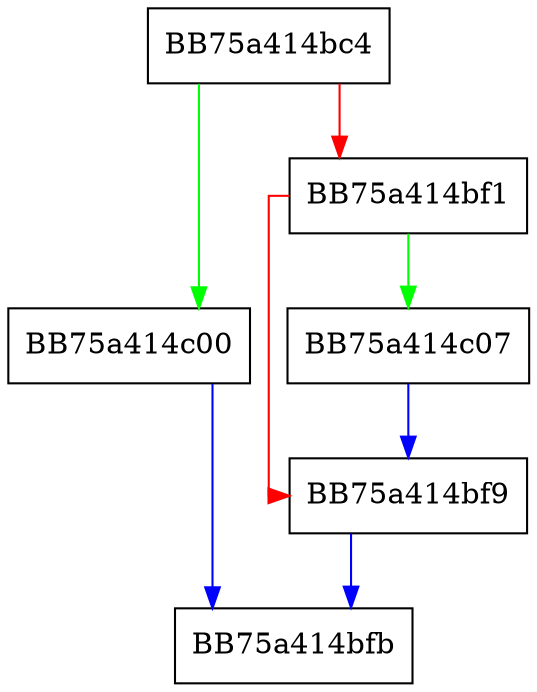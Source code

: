 digraph GetFileDesiredAccess {
  node [shape="box"];
  graph [splines=ortho];
  BB75a414bc4 -> BB75a414c00 [color="green"];
  BB75a414bc4 -> BB75a414bf1 [color="red"];
  BB75a414bf1 -> BB75a414c07 [color="green"];
  BB75a414bf1 -> BB75a414bf9 [color="red"];
  BB75a414bf9 -> BB75a414bfb [color="blue"];
  BB75a414c00 -> BB75a414bfb [color="blue"];
  BB75a414c07 -> BB75a414bf9 [color="blue"];
}
